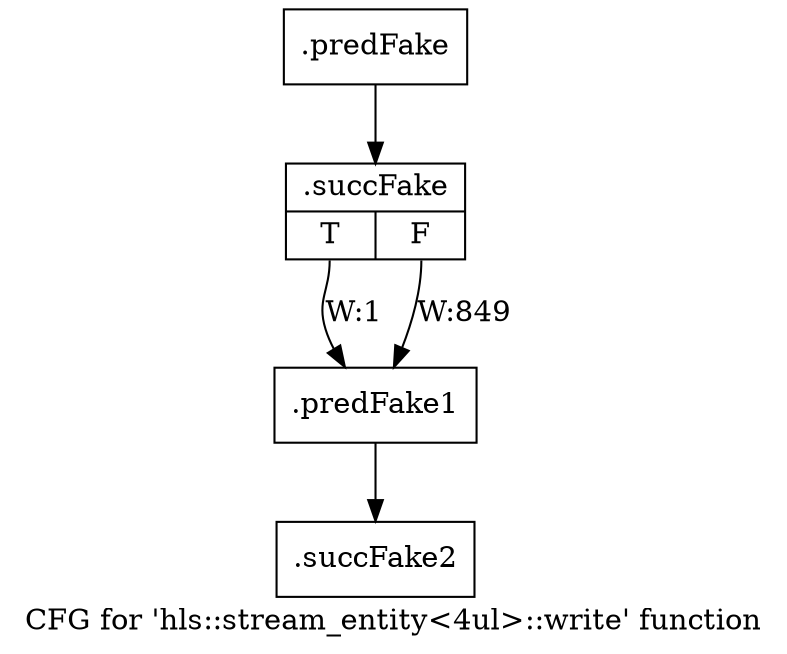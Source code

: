 digraph "CFG for 'hls::stream_entity\<4ul\>::write' function" {
	label="CFG for 'hls::stream_entity\<4ul\>::write' function";

	Node0x57d6290 [shape=record,filename="",linenumber="",label="{.predFake}"];
	Node0x57d6290 -> Node0x610f610[ callList="" memoryops="" filename="/mnt/xilinx/Vitis_HLS/2021.2/include/hls_stream_thread_unsafe.h" execusionnum="848"];
	Node0x610f610 [shape=record,filename="/mnt/xilinx/Vitis_HLS/2021.2/include/hls_stream_thread_unsafe.h",linenumber="145",label="{.succFake|{<s0>T|<s1>F}}"];
	Node0x610f610:s0 -> Node0x57d6fb0[label="W:1" callList="" memoryops="" filename="/mnt/xilinx/Vitis_HLS/2021.2/include/hls_stream_thread_unsafe.h" execusionnum="0"];
	Node0x610f610:s1 -> Node0x57d6fb0[label="W:849" callList="" memoryops="" filename="/mnt/xilinx/Vitis_HLS/2021.2/include/hls_stream_thread_unsafe.h" execusionnum="848"];
	Node0x57d6fb0 [shape=record,filename="/mnt/xilinx/Vitis_HLS/2021.2/include/hls_stream_thread_unsafe.h",linenumber="163",label="{.predFake1}"];
	Node0x57d6fb0 -> Node0x610f910[ callList="" memoryops="" filename="/mnt/xilinx/Vitis_HLS/2021.2/include/hls_stream_thread_unsafe.h" execusionnum="848"];
	Node0x610f910 [shape=record,filename="/mnt/xilinx/Vitis_HLS/2021.2/include/hls_stream_thread_unsafe.h",linenumber="163",label="{.succFake2}"];
}
